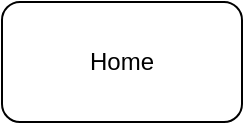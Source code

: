 <mxfile>
    <diagram id="WFuiB-7LFgc7A0uVJhXw" name="Página-1">
        <mxGraphModel dx="913" dy="671" grid="1" gridSize="10" guides="1" tooltips="1" connect="1" arrows="1" fold="1" page="1" pageScale="1" pageWidth="827" pageHeight="1169" math="0" shadow="0">
            <root>
                <mxCell id="0"/>
                <mxCell id="1" parent="0"/>
                <mxCell id="2" value="Home" style="rounded=1;whiteSpace=wrap;html=1;" vertex="1" parent="1">
                    <mxGeometry x="340" width="120" height="60" as="geometry"/>
                </mxCell>
            </root>
        </mxGraphModel>
    </diagram>
</mxfile>